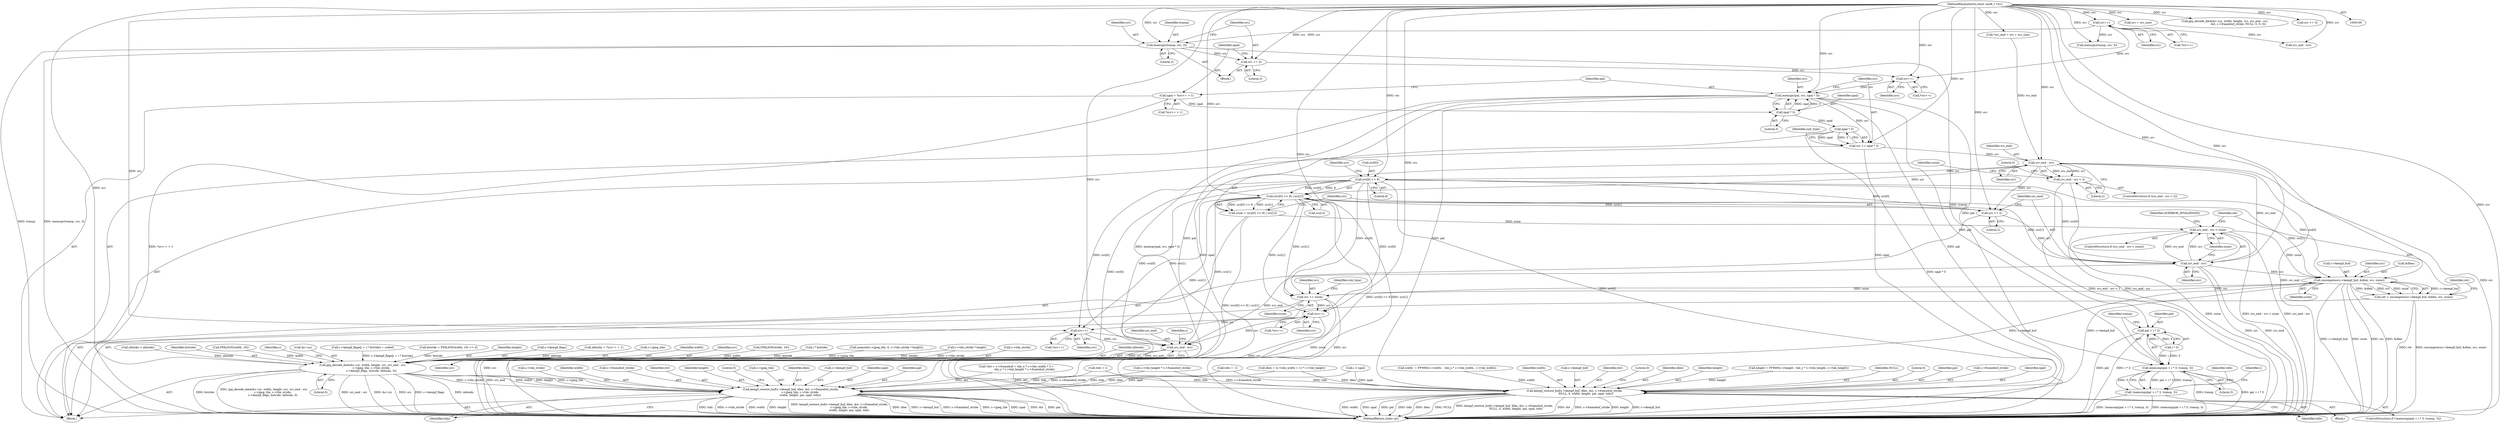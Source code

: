 digraph "0_FFmpeg_2960576378d17d71cc8dccc926352ce568b5eec1@API" {
"1000309" [label="(Call,memcpy(pal, src, npal * 3))"];
"1000306" [label="(Call,src++)"];
"1000299" [label="(Call,src += 3)"];
"1000295" [label="(Call,memcpy(transp, src, 3))"];
"1000210" [label="(Call,src++)"];
"1000104" [label="(MethodParameterIn,const uint8_t *src)"];
"1000312" [label="(Call,npal * 3)"];
"1000302" [label="(Call,npal = *src++ + 1)"];
"1000315" [label="(Call,src += npal * 3)"];
"1000352" [label="(Call,src_end - src)"];
"1000351" [label="(Call,src_end - src < 2)"];
"1000361" [label="(Call,src[0] << 8)"];
"1000360" [label="(Call,(src[0] << 8) | src[1])"];
"1000358" [label="(Call,zsize = (src[0] << 8) | src[1])"];
"1000373" [label="(Call,src_end - src < zsize)"];
"1000382" [label="(Call,uncompress(c->kempf_buf, &dlen, src, zsize))"];
"1000380" [label="(Call,ret = uncompress(c->kempf_buf, &dlen, src, zsize))"];
"1000394" [label="(Call,src += zsize)"];
"1000424" [label="(Call,src++)"];
"1000475" [label="(Call,src++)"];
"1000528" [label="(Call,src_end - src)"];
"1000520" [label="(Call,jpg_decode_data(&c->jc, width, height, src, src_end - src,\n                    c->jpeg_tile, c->tile_stride,\n                    c->kempf_flags, bstride, nblocks, 0))"];
"1000543" [label="(Call,kempf_restore_buf(c->kempf_buf, dlen, dst, c->framebuf_stride,\n                      c->jpeg_tile, c->tile_stride,\n                      width, height, pal, npal, tidx))"];
"1000402" [label="(Call,kempf_restore_buf(c->kempf_buf, dlen, dst, c->framebuf_stride,\n                          NULL, 0, width, height, pal, npal, tidx))"];
"1000369" [label="(Call,src += 2)"];
"1000374" [label="(Call,src_end - src)"];
"1000337" [label="(Call,memcmp(pal + i * 3, transp, 3))"];
"1000336" [label="(Call,!memcmp(pal + i * 3, transp, 3))"];
"1000338" [label="(Call,pal + i * 3)"];
"1000177" [label="(Call,width  = FFMIN(c->width  - tile_x * c->tile_width,  c->tile_width))"];
"1000541" [label="(Identifier,nblocks)"];
"1000355" [label="(Literal,2)"];
"1000383" [label="(Call,c->kempf_buf)"];
"1000494" [label="(Call,cblocks > nblocks)"];
"1000347" [label="(Identifier,tidx)"];
"1000314" [label="(Literal,3)"];
"1000322" [label="(Identifier,sub_type)"];
"1000547" [label="(Identifier,dlen)"];
"1000540" [label="(Identifier,bstride)"];
"1000544" [label="(Call,c->kempf_buf)"];
"1000344" [label="(Literal,3)"];
"1000543" [label="(Call,kempf_restore_buf(c->kempf_buf, dlen, dst, c->framebuf_stride,\n                      c->jpeg_tile, c->tile_stride,\n                      width, height, pal, npal, tidx))"];
"1000433" [label="(Call,FFALIGN(width, 16))"];
"1000545" [label="(Identifier,c)"];
"1000210" [label="(Call,src++)"];
"1000521" [label="(Call,&c->jc)"];
"1000499" [label="(Call,c->kempf_flags[j + i * bstride] = coded)"];
"1000413" [label="(Identifier,width)"];
"1000129" [label="(Call,dlen = (c->tile_width + 1) * c->tile_height)"];
"1000123" [label="(Call,src + src_size)"];
"1000370" [label="(Identifier,src)"];
"1000305" [label="(Call,*src++)"];
"1000309" [label="(Call,memcpy(pal, src, npal * 3))"];
"1000337" [label="(Call,memcmp(pal + i * 3, transp, 3))"];
"1000317" [label="(Call,npal * 3)"];
"1000333" [label="(Identifier,i)"];
"1000424" [label="(Call,src++)"];
"1000530" [label="(Identifier,src)"];
"1000561" [label="(Identifier,npal)"];
"1000371" [label="(Literal,2)"];
"1000271" [label="(Call,jpg_decode_data(&c->jc, width, height, src, src_end - src,\n                               dst, c->framebuf_stride, NULL, 0, 0, 0))"];
"1000316" [label="(Identifier,src)"];
"1000311" [label="(Identifier,src)"];
"1000381" [label="(Identifier,ret)"];
"1000343" [label="(Identifier,transp)"];
"1000377" [label="(Identifier,zsize)"];
"1000394" [label="(Call,src += zsize)"];
"1000310" [label="(Identifier,pal)"];
"1000403" [label="(Call,c->kempf_buf)"];
"1000227" [label="(Call,src += 3)"];
"1000329" [label="(Call,i < npal)"];
"1000474" [label="(Call,*src++)"];
"1000529" [label="(Identifier,src_end)"];
"1000303" [label="(Identifier,npal)"];
"1000560" [label="(Identifier,pal)"];
"1000407" [label="(Identifier,dst)"];
"1000419" [label="(Literal,0)"];
"1000313" [label="(Identifier,npal)"];
"1000352" [label="(Call,src_end - src)"];
"1000335" [label="(ControlStructure,if (!memcmp(pal + i * 3, transp, 3)))"];
"1000476" [label="(Identifier,src)"];
"1000555" [label="(Call,c->tile_stride)"];
"1000358" [label="(Call,zsize = (src[0] << 8) | src[1])"];
"1000406" [label="(Identifier,dlen)"];
"1000304" [label="(Call,*src++ + 1)"];
"1000302" [label="(Call,npal = *src++ + 1)"];
"1000430" [label="(Call,bstride = FFALIGN(width, 16) >> 4)"];
"1000475" [label="(Call,src++)"];
"1000526" [label="(Identifier,height)"];
"1000367" [label="(Identifier,src)"];
"1000376" [label="(Identifier,src)"];
"1000532" [label="(Identifier,c)"];
"1000106" [label="(Block,)"];
"1000301" [label="(Literal,3)"];
"1000389" [label="(Identifier,zsize)"];
"1000558" [label="(Identifier,width)"];
"1000380" [label="(Call,ret = uncompress(c->kempf_buf, &dlen, src, zsize))"];
"1000395" [label="(Identifier,src)"];
"1000307" [label="(Identifier,src)"];
"1000414" [label="(Identifier,height)"];
"1000148" [label="(Call,*dst = c->framebuf + tile_x * c->tile_width * 3 +\n                   tile_y * c->tile_height * c->framebuf_stride)"];
"1000375" [label="(Identifier,src_end)"];
"1000192" [label="(Call,height = FFMIN(c->height - tile_y * c->tile_height, c->tile_height))"];
"1000542" [label="(Literal,0)"];
"1000565" [label="(MethodReturn,static int)"];
"1000520" [label="(Call,jpg_decode_data(&c->jc, width, height, src, src_end - src,\n                    c->jpeg_tile, c->tile_stride,\n                    c->kempf_flags, bstride, nblocks, 0))"];
"1000315" [label="(Call,src += npal * 3)"];
"1000306" [label="(Call,src++)"];
"1000362" [label="(Call,src[0])"];
"1000379" [label="(Identifier,AVERROR_INVALIDDATA)"];
"1000366" [label="(Call,src[1])"];
"1000411" [label="(Identifier,NULL)"];
"1000339" [label="(Identifier,pal)"];
"1000537" [label="(Call,c->kempf_flags)"];
"1000391" [label="(Identifier,ret)"];
"1000121" [label="(Call,*src_end = src + src_size)"];
"1000549" [label="(Call,c->framebuf_stride)"];
"1000548" [label="(Identifier,dst)"];
"1000295" [label="(Call,memcpy(transp, src, 3))"];
"1000351" [label="(Call,src_end - src < 2)"];
"1000412" [label="(Literal,0)"];
"1000360" [label="(Call,(src[0] << 8) | src[1])"];
"1000423" [label="(Call,*src++)"];
"1000417" [label="(Identifier,tidx)"];
"1000420" [label="(Call,nblocks = *src++ + 1)"];
"1000350" [label="(ControlStructure,if (src_end - src < 2))"];
"1000382" [label="(Call,uncompress(c->kempf_buf, &dlen, src, zsize))"];
"1000399" [label="(Identifier,sub_type)"];
"1000297" [label="(Identifier,src)"];
"1000298" [label="(Literal,3)"];
"1000300" [label="(Identifier,src)"];
"1000346" [label="(Call,tidx = i)"];
"1000531" [label="(Call,c->jpeg_tile)"];
"1000164" [label="(Call,c->tile_height * c->framebuf_stride)"];
"1000401" [label="(Block,)"];
"1000357" [label="(Literal,0)"];
"1000299" [label="(Call,src += 3)"];
"1000223" [label="(Call,memcpy(transp, src, 3))"];
"1000373" [label="(Call,src_end - src < zsize)"];
"1000296" [label="(Identifier,transp)"];
"1000525" [label="(Identifier,width)"];
"1000559" [label="(Identifier,height)"];
"1000113" [label="(Call,tidx = -1)"];
"1000415" [label="(Identifier,pal)"];
"1000388" [label="(Identifier,src)"];
"1000562" [label="(Identifier,tidx)"];
"1000365" [label="(Literal,8)"];
"1000527" [label="(Identifier,src)"];
"1000336" [label="(Call,!memcmp(pal + i * 3, transp, 3))"];
"1000386" [label="(Call,&dlen)"];
"1000361" [label="(Call,src[0] << 8)"];
"1000279" [label="(Call,src_end - src)"];
"1000564" [label="(Literal,0)"];
"1000408" [label="(Call,c->framebuf_stride)"];
"1000461" [label="(Call,FFALIGN(width, 16))"];
"1000354" [label="(Identifier,src)"];
"1000294" [label="(Block,)"];
"1000338" [label="(Call,pal + i * 3)"];
"1000209" [label="(Call,*src++)"];
"1000425" [label="(Identifier,src)"];
"1000369" [label="(Call,src += 2)"];
"1000374" [label="(Call,src_end - src)"];
"1000372" [label="(ControlStructure,if (src_end - src < zsize))"];
"1000506" [label="(Call,i * bstride)"];
"1000396" [label="(Identifier,zsize)"];
"1000312" [label="(Call,npal * 3)"];
"1000510" [label="(Call,memset(c->jpeg_tile, 0, c->tile_stride * height))"];
"1000340" [label="(Call,i * 3)"];
"1000402" [label="(Call,kempf_restore_buf(c->kempf_buf, dlen, dst, c->framebuf_stride,\n                          NULL, 0, width, height, pal, npal, tidx))"];
"1000416" [label="(Identifier,npal)"];
"1000552" [label="(Call,c->jpeg_tile)"];
"1000104" [label="(MethodParameterIn,const uint8_t *src)"];
"1000359" [label="(Identifier,zsize)"];
"1000353" [label="(Identifier,src_end)"];
"1000515" [label="(Call,c->tile_stride * height)"];
"1000528" [label="(Call,src_end - src)"];
"1000534" [label="(Call,c->tile_stride)"];
"1000211" [label="(Identifier,src)"];
"1000309" -> "1000106"  [label="AST: "];
"1000309" -> "1000312"  [label="CFG: "];
"1000310" -> "1000309"  [label="AST: "];
"1000311" -> "1000309"  [label="AST: "];
"1000312" -> "1000309"  [label="AST: "];
"1000316" -> "1000309"  [label="CFG: "];
"1000309" -> "1000565"  [label="DDG: pal"];
"1000309" -> "1000565"  [label="DDG: memcpy(pal, src, npal * 3)"];
"1000306" -> "1000309"  [label="DDG: src"];
"1000104" -> "1000309"  [label="DDG: src"];
"1000312" -> "1000309"  [label="DDG: npal"];
"1000312" -> "1000309"  [label="DDG: 3"];
"1000309" -> "1000315"  [label="DDG: src"];
"1000309" -> "1000337"  [label="DDG: pal"];
"1000309" -> "1000338"  [label="DDG: pal"];
"1000309" -> "1000402"  [label="DDG: pal"];
"1000309" -> "1000543"  [label="DDG: pal"];
"1000306" -> "1000305"  [label="AST: "];
"1000306" -> "1000307"  [label="CFG: "];
"1000307" -> "1000306"  [label="AST: "];
"1000305" -> "1000306"  [label="CFG: "];
"1000299" -> "1000306"  [label="DDG: src"];
"1000210" -> "1000306"  [label="DDG: src"];
"1000104" -> "1000306"  [label="DDG: src"];
"1000299" -> "1000294"  [label="AST: "];
"1000299" -> "1000301"  [label="CFG: "];
"1000300" -> "1000299"  [label="AST: "];
"1000301" -> "1000299"  [label="AST: "];
"1000303" -> "1000299"  [label="CFG: "];
"1000295" -> "1000299"  [label="DDG: src"];
"1000104" -> "1000299"  [label="DDG: src"];
"1000295" -> "1000294"  [label="AST: "];
"1000295" -> "1000298"  [label="CFG: "];
"1000296" -> "1000295"  [label="AST: "];
"1000297" -> "1000295"  [label="AST: "];
"1000298" -> "1000295"  [label="AST: "];
"1000300" -> "1000295"  [label="CFG: "];
"1000295" -> "1000565"  [label="DDG: transp"];
"1000295" -> "1000565"  [label="DDG: memcpy(transp, src, 3)"];
"1000210" -> "1000295"  [label="DDG: src"];
"1000104" -> "1000295"  [label="DDG: src"];
"1000295" -> "1000337"  [label="DDG: transp"];
"1000210" -> "1000209"  [label="AST: "];
"1000210" -> "1000211"  [label="CFG: "];
"1000211" -> "1000210"  [label="AST: "];
"1000209" -> "1000210"  [label="CFG: "];
"1000104" -> "1000210"  [label="DDG: src"];
"1000210" -> "1000223"  [label="DDG: src"];
"1000210" -> "1000279"  [label="DDG: src"];
"1000104" -> "1000100"  [label="AST: "];
"1000104" -> "1000565"  [label="DDG: src"];
"1000104" -> "1000121"  [label="DDG: src"];
"1000104" -> "1000123"  [label="DDG: src"];
"1000104" -> "1000223"  [label="DDG: src"];
"1000104" -> "1000227"  [label="DDG: src"];
"1000104" -> "1000271"  [label="DDG: src"];
"1000104" -> "1000279"  [label="DDG: src"];
"1000104" -> "1000315"  [label="DDG: src"];
"1000104" -> "1000352"  [label="DDG: src"];
"1000104" -> "1000361"  [label="DDG: src"];
"1000104" -> "1000360"  [label="DDG: src"];
"1000104" -> "1000369"  [label="DDG: src"];
"1000104" -> "1000374"  [label="DDG: src"];
"1000104" -> "1000382"  [label="DDG: src"];
"1000104" -> "1000394"  [label="DDG: src"];
"1000104" -> "1000424"  [label="DDG: src"];
"1000104" -> "1000475"  [label="DDG: src"];
"1000104" -> "1000520"  [label="DDG: src"];
"1000104" -> "1000528"  [label="DDG: src"];
"1000312" -> "1000314"  [label="CFG: "];
"1000313" -> "1000312"  [label="AST: "];
"1000314" -> "1000312"  [label="AST: "];
"1000302" -> "1000312"  [label="DDG: npal"];
"1000312" -> "1000317"  [label="DDG: npal"];
"1000302" -> "1000106"  [label="AST: "];
"1000302" -> "1000304"  [label="CFG: "];
"1000303" -> "1000302"  [label="AST: "];
"1000304" -> "1000302"  [label="AST: "];
"1000310" -> "1000302"  [label="CFG: "];
"1000302" -> "1000565"  [label="DDG: *src++ + 1"];
"1000315" -> "1000106"  [label="AST: "];
"1000315" -> "1000317"  [label="CFG: "];
"1000316" -> "1000315"  [label="AST: "];
"1000317" -> "1000315"  [label="AST: "];
"1000322" -> "1000315"  [label="CFG: "];
"1000315" -> "1000565"  [label="DDG: npal * 3"];
"1000317" -> "1000315"  [label="DDG: npal"];
"1000317" -> "1000315"  [label="DDG: 3"];
"1000315" -> "1000352"  [label="DDG: src"];
"1000352" -> "1000351"  [label="AST: "];
"1000352" -> "1000354"  [label="CFG: "];
"1000353" -> "1000352"  [label="AST: "];
"1000354" -> "1000352"  [label="AST: "];
"1000355" -> "1000352"  [label="CFG: "];
"1000352" -> "1000565"  [label="DDG: src_end"];
"1000352" -> "1000565"  [label="DDG: src"];
"1000352" -> "1000351"  [label="DDG: src_end"];
"1000352" -> "1000351"  [label="DDG: src"];
"1000121" -> "1000352"  [label="DDG: src_end"];
"1000352" -> "1000361"  [label="DDG: src"];
"1000352" -> "1000360"  [label="DDG: src"];
"1000352" -> "1000369"  [label="DDG: src"];
"1000352" -> "1000374"  [label="DDG: src_end"];
"1000351" -> "1000350"  [label="AST: "];
"1000351" -> "1000355"  [label="CFG: "];
"1000355" -> "1000351"  [label="AST: "];
"1000357" -> "1000351"  [label="CFG: "];
"1000359" -> "1000351"  [label="CFG: "];
"1000351" -> "1000565"  [label="DDG: src_end - src < 2"];
"1000351" -> "1000565"  [label="DDG: src_end - src"];
"1000361" -> "1000360"  [label="AST: "];
"1000361" -> "1000365"  [label="CFG: "];
"1000362" -> "1000361"  [label="AST: "];
"1000365" -> "1000361"  [label="AST: "];
"1000367" -> "1000361"  [label="CFG: "];
"1000361" -> "1000565"  [label="DDG: src[0]"];
"1000361" -> "1000360"  [label="DDG: src[0]"];
"1000361" -> "1000360"  [label="DDG: 8"];
"1000361" -> "1000369"  [label="DDG: src[0]"];
"1000361" -> "1000374"  [label="DDG: src[0]"];
"1000361" -> "1000382"  [label="DDG: src[0]"];
"1000361" -> "1000394"  [label="DDG: src[0]"];
"1000361" -> "1000424"  [label="DDG: src[0]"];
"1000361" -> "1000475"  [label="DDG: src[0]"];
"1000361" -> "1000520"  [label="DDG: src[0]"];
"1000361" -> "1000528"  [label="DDG: src[0]"];
"1000360" -> "1000358"  [label="AST: "];
"1000360" -> "1000366"  [label="CFG: "];
"1000366" -> "1000360"  [label="AST: "];
"1000358" -> "1000360"  [label="CFG: "];
"1000360" -> "1000565"  [label="DDG: src[0] << 8"];
"1000360" -> "1000565"  [label="DDG: src[1]"];
"1000360" -> "1000358"  [label="DDG: src[0] << 8"];
"1000360" -> "1000358"  [label="DDG: src[1]"];
"1000360" -> "1000369"  [label="DDG: src[1]"];
"1000360" -> "1000374"  [label="DDG: src[1]"];
"1000360" -> "1000382"  [label="DDG: src[1]"];
"1000360" -> "1000394"  [label="DDG: src[1]"];
"1000360" -> "1000424"  [label="DDG: src[1]"];
"1000360" -> "1000475"  [label="DDG: src[1]"];
"1000360" -> "1000520"  [label="DDG: src[1]"];
"1000360" -> "1000528"  [label="DDG: src[1]"];
"1000358" -> "1000106"  [label="AST: "];
"1000359" -> "1000358"  [label="AST: "];
"1000370" -> "1000358"  [label="CFG: "];
"1000358" -> "1000565"  [label="DDG: (src[0] << 8) | src[1]"];
"1000358" -> "1000373"  [label="DDG: zsize"];
"1000373" -> "1000372"  [label="AST: "];
"1000373" -> "1000377"  [label="CFG: "];
"1000374" -> "1000373"  [label="AST: "];
"1000377" -> "1000373"  [label="AST: "];
"1000379" -> "1000373"  [label="CFG: "];
"1000381" -> "1000373"  [label="CFG: "];
"1000373" -> "1000565"  [label="DDG: zsize"];
"1000373" -> "1000565"  [label="DDG: src_end - src < zsize"];
"1000373" -> "1000565"  [label="DDG: src_end - src"];
"1000374" -> "1000373"  [label="DDG: src_end"];
"1000374" -> "1000373"  [label="DDG: src"];
"1000373" -> "1000382"  [label="DDG: zsize"];
"1000382" -> "1000380"  [label="AST: "];
"1000382" -> "1000389"  [label="CFG: "];
"1000383" -> "1000382"  [label="AST: "];
"1000386" -> "1000382"  [label="AST: "];
"1000388" -> "1000382"  [label="AST: "];
"1000389" -> "1000382"  [label="AST: "];
"1000380" -> "1000382"  [label="CFG: "];
"1000382" -> "1000565"  [label="DDG: c->kempf_buf"];
"1000382" -> "1000565"  [label="DDG: zsize"];
"1000382" -> "1000565"  [label="DDG: src"];
"1000382" -> "1000565"  [label="DDG: &dlen"];
"1000382" -> "1000380"  [label="DDG: c->kempf_buf"];
"1000382" -> "1000380"  [label="DDG: &dlen"];
"1000382" -> "1000380"  [label="DDG: src"];
"1000382" -> "1000380"  [label="DDG: zsize"];
"1000374" -> "1000382"  [label="DDG: src"];
"1000382" -> "1000394"  [label="DDG: zsize"];
"1000382" -> "1000394"  [label="DDG: src"];
"1000382" -> "1000402"  [label="DDG: c->kempf_buf"];
"1000382" -> "1000543"  [label="DDG: c->kempf_buf"];
"1000380" -> "1000106"  [label="AST: "];
"1000381" -> "1000380"  [label="AST: "];
"1000391" -> "1000380"  [label="CFG: "];
"1000380" -> "1000565"  [label="DDG: uncompress(c->kempf_buf, &dlen, src, zsize)"];
"1000380" -> "1000565"  [label="DDG: ret"];
"1000394" -> "1000106"  [label="AST: "];
"1000394" -> "1000396"  [label="CFG: "];
"1000395" -> "1000394"  [label="AST: "];
"1000396" -> "1000394"  [label="AST: "];
"1000399" -> "1000394"  [label="CFG: "];
"1000394" -> "1000565"  [label="DDG: zsize"];
"1000394" -> "1000565"  [label="DDG: src"];
"1000394" -> "1000424"  [label="DDG: src"];
"1000424" -> "1000423"  [label="AST: "];
"1000424" -> "1000425"  [label="CFG: "];
"1000425" -> "1000424"  [label="AST: "];
"1000423" -> "1000424"  [label="CFG: "];
"1000424" -> "1000565"  [label="DDG: src"];
"1000424" -> "1000475"  [label="DDG: src"];
"1000424" -> "1000528"  [label="DDG: src"];
"1000475" -> "1000474"  [label="AST: "];
"1000475" -> "1000476"  [label="CFG: "];
"1000476" -> "1000475"  [label="AST: "];
"1000474" -> "1000475"  [label="CFG: "];
"1000475" -> "1000565"  [label="DDG: src"];
"1000475" -> "1000528"  [label="DDG: src"];
"1000528" -> "1000520"  [label="AST: "];
"1000528" -> "1000530"  [label="CFG: "];
"1000529" -> "1000528"  [label="AST: "];
"1000530" -> "1000528"  [label="AST: "];
"1000532" -> "1000528"  [label="CFG: "];
"1000528" -> "1000565"  [label="DDG: src_end"];
"1000528" -> "1000520"  [label="DDG: src"];
"1000528" -> "1000520"  [label="DDG: src_end"];
"1000374" -> "1000528"  [label="DDG: src_end"];
"1000520" -> "1000106"  [label="AST: "];
"1000520" -> "1000542"  [label="CFG: "];
"1000521" -> "1000520"  [label="AST: "];
"1000525" -> "1000520"  [label="AST: "];
"1000526" -> "1000520"  [label="AST: "];
"1000527" -> "1000520"  [label="AST: "];
"1000531" -> "1000520"  [label="AST: "];
"1000534" -> "1000520"  [label="AST: "];
"1000537" -> "1000520"  [label="AST: "];
"1000540" -> "1000520"  [label="AST: "];
"1000541" -> "1000520"  [label="AST: "];
"1000542" -> "1000520"  [label="AST: "];
"1000545" -> "1000520"  [label="CFG: "];
"1000520" -> "1000565"  [label="DDG: bstride"];
"1000520" -> "1000565"  [label="DDG: jpg_decode_data(&c->jc, width, height, src, src_end - src,\n                    c->jpeg_tile, c->tile_stride,\n                    c->kempf_flags, bstride, nblocks, 0)"];
"1000520" -> "1000565"  [label="DDG: src_end - src"];
"1000520" -> "1000565"  [label="DDG: &c->jc"];
"1000520" -> "1000565"  [label="DDG: src"];
"1000520" -> "1000565"  [label="DDG: c->kempf_flags"];
"1000520" -> "1000565"  [label="DDG: nblocks"];
"1000433" -> "1000520"  [label="DDG: width"];
"1000461" -> "1000520"  [label="DDG: width"];
"1000515" -> "1000520"  [label="DDG: height"];
"1000515" -> "1000520"  [label="DDG: c->tile_stride"];
"1000510" -> "1000520"  [label="DDG: c->jpeg_tile"];
"1000499" -> "1000520"  [label="DDG: c->kempf_flags[j + i * bstride]"];
"1000430" -> "1000520"  [label="DDG: bstride"];
"1000506" -> "1000520"  [label="DDG: bstride"];
"1000494" -> "1000520"  [label="DDG: nblocks"];
"1000420" -> "1000520"  [label="DDG: nblocks"];
"1000520" -> "1000543"  [label="DDG: c->jpeg_tile"];
"1000520" -> "1000543"  [label="DDG: c->tile_stride"];
"1000520" -> "1000543"  [label="DDG: width"];
"1000520" -> "1000543"  [label="DDG: height"];
"1000543" -> "1000106"  [label="AST: "];
"1000543" -> "1000562"  [label="CFG: "];
"1000544" -> "1000543"  [label="AST: "];
"1000547" -> "1000543"  [label="AST: "];
"1000548" -> "1000543"  [label="AST: "];
"1000549" -> "1000543"  [label="AST: "];
"1000552" -> "1000543"  [label="AST: "];
"1000555" -> "1000543"  [label="AST: "];
"1000558" -> "1000543"  [label="AST: "];
"1000559" -> "1000543"  [label="AST: "];
"1000560" -> "1000543"  [label="AST: "];
"1000561" -> "1000543"  [label="AST: "];
"1000562" -> "1000543"  [label="AST: "];
"1000564" -> "1000543"  [label="CFG: "];
"1000543" -> "1000565"  [label="DDG: dst"];
"1000543" -> "1000565"  [label="DDG: pal"];
"1000543" -> "1000565"  [label="DDG: tidx"];
"1000543" -> "1000565"  [label="DDG: c->tile_stride"];
"1000543" -> "1000565"  [label="DDG: width"];
"1000543" -> "1000565"  [label="DDG: height"];
"1000543" -> "1000565"  [label="DDG: kempf_restore_buf(c->kempf_buf, dlen, dst, c->framebuf_stride,\n                      c->jpeg_tile, c->tile_stride,\n                      width, height, pal, npal, tidx)"];
"1000543" -> "1000565"  [label="DDG: dlen"];
"1000543" -> "1000565"  [label="DDG: c->kempf_buf"];
"1000543" -> "1000565"  [label="DDG: c->framebuf_stride"];
"1000543" -> "1000565"  [label="DDG: c->jpeg_tile"];
"1000543" -> "1000565"  [label="DDG: npal"];
"1000129" -> "1000543"  [label="DDG: dlen"];
"1000148" -> "1000543"  [label="DDG: dst"];
"1000164" -> "1000543"  [label="DDG: c->framebuf_stride"];
"1000329" -> "1000543"  [label="DDG: npal"];
"1000317" -> "1000543"  [label="DDG: npal"];
"1000113" -> "1000543"  [label="DDG: tidx"];
"1000346" -> "1000543"  [label="DDG: tidx"];
"1000402" -> "1000401"  [label="AST: "];
"1000402" -> "1000417"  [label="CFG: "];
"1000403" -> "1000402"  [label="AST: "];
"1000406" -> "1000402"  [label="AST: "];
"1000407" -> "1000402"  [label="AST: "];
"1000408" -> "1000402"  [label="AST: "];
"1000411" -> "1000402"  [label="AST: "];
"1000412" -> "1000402"  [label="AST: "];
"1000413" -> "1000402"  [label="AST: "];
"1000414" -> "1000402"  [label="AST: "];
"1000415" -> "1000402"  [label="AST: "];
"1000416" -> "1000402"  [label="AST: "];
"1000417" -> "1000402"  [label="AST: "];
"1000419" -> "1000402"  [label="CFG: "];
"1000402" -> "1000565"  [label="DDG: NULL"];
"1000402" -> "1000565"  [label="DDG: kempf_restore_buf(c->kempf_buf, dlen, dst, c->framebuf_stride,\n                          NULL, 0, width, height, pal, npal, tidx)"];
"1000402" -> "1000565"  [label="DDG: dst"];
"1000402" -> "1000565"  [label="DDG: c->framebuf_stride"];
"1000402" -> "1000565"  [label="DDG: height"];
"1000402" -> "1000565"  [label="DDG: c->kempf_buf"];
"1000402" -> "1000565"  [label="DDG: width"];
"1000402" -> "1000565"  [label="DDG: npal"];
"1000402" -> "1000565"  [label="DDG: pal"];
"1000402" -> "1000565"  [label="DDG: tidx"];
"1000402" -> "1000565"  [label="DDG: dlen"];
"1000129" -> "1000402"  [label="DDG: dlen"];
"1000148" -> "1000402"  [label="DDG: dst"];
"1000164" -> "1000402"  [label="DDG: c->framebuf_stride"];
"1000177" -> "1000402"  [label="DDG: width"];
"1000192" -> "1000402"  [label="DDG: height"];
"1000329" -> "1000402"  [label="DDG: npal"];
"1000317" -> "1000402"  [label="DDG: npal"];
"1000113" -> "1000402"  [label="DDG: tidx"];
"1000346" -> "1000402"  [label="DDG: tidx"];
"1000369" -> "1000106"  [label="AST: "];
"1000369" -> "1000371"  [label="CFG: "];
"1000370" -> "1000369"  [label="AST: "];
"1000371" -> "1000369"  [label="AST: "];
"1000375" -> "1000369"  [label="CFG: "];
"1000369" -> "1000374"  [label="DDG: src"];
"1000374" -> "1000376"  [label="CFG: "];
"1000375" -> "1000374"  [label="AST: "];
"1000376" -> "1000374"  [label="AST: "];
"1000377" -> "1000374"  [label="CFG: "];
"1000374" -> "1000565"  [label="DDG: src"];
"1000374" -> "1000565"  [label="DDG: src_end"];
"1000337" -> "1000336"  [label="AST: "];
"1000337" -> "1000344"  [label="CFG: "];
"1000338" -> "1000337"  [label="AST: "];
"1000343" -> "1000337"  [label="AST: "];
"1000344" -> "1000337"  [label="AST: "];
"1000336" -> "1000337"  [label="CFG: "];
"1000337" -> "1000565"  [label="DDG: transp"];
"1000337" -> "1000565"  [label="DDG: pal + i * 3"];
"1000337" -> "1000336"  [label="DDG: pal + i * 3"];
"1000337" -> "1000336"  [label="DDG: transp"];
"1000337" -> "1000336"  [label="DDG: 3"];
"1000340" -> "1000337"  [label="DDG: i"];
"1000340" -> "1000337"  [label="DDG: 3"];
"1000336" -> "1000335"  [label="AST: "];
"1000347" -> "1000336"  [label="CFG: "];
"1000333" -> "1000336"  [label="CFG: "];
"1000336" -> "1000565"  [label="DDG: !memcmp(pal + i * 3, transp, 3)"];
"1000336" -> "1000565"  [label="DDG: memcmp(pal + i * 3, transp, 3)"];
"1000338" -> "1000340"  [label="CFG: "];
"1000339" -> "1000338"  [label="AST: "];
"1000340" -> "1000338"  [label="AST: "];
"1000343" -> "1000338"  [label="CFG: "];
"1000338" -> "1000565"  [label="DDG: pal"];
"1000338" -> "1000565"  [label="DDG: i * 3"];
"1000340" -> "1000338"  [label="DDG: i"];
"1000340" -> "1000338"  [label="DDG: 3"];
}
